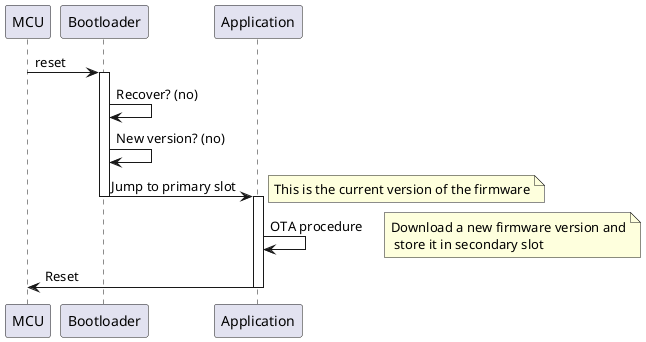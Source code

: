 @startuml

MCU -> Bootloader: reset
activate Bootloader
Bootloader -> Bootloader: Recover? (no)
Bootloader -> Bootloader: New version? (no)
Bootloader -> Application: Jump to primary slot
deactivate Bootloader

activate Application
note right: This is the current version of the firmware
Application -> Application: OTA procedure
note right: Download a new firmware version and\n store it in secondary slot
Application -> MCU: Reset
deactivate Application



@enduml